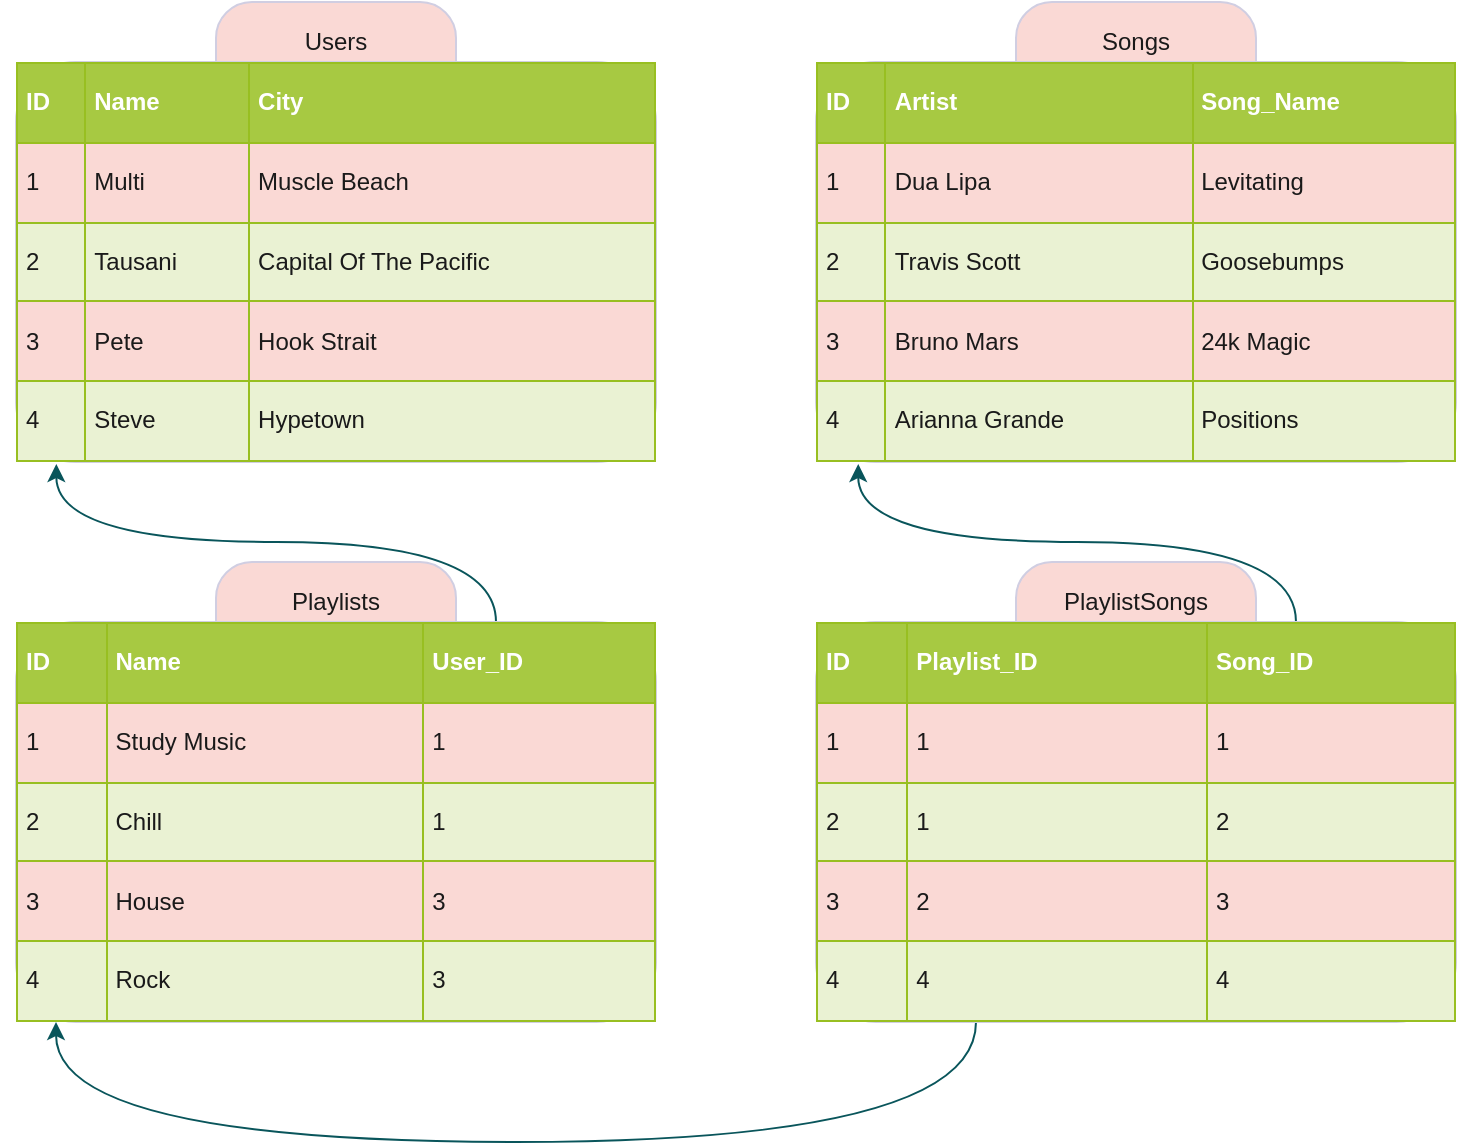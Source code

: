 <mxfile version="14.2.7" type="github"><diagram id="GhBBFHj8pjIFNZ3SBdmY" name="Page-1"><mxGraphModel dx="1350" dy="769" grid="1" gridSize="10" guides="1" tooltips="1" connect="1" arrows="1" fold="1" page="1" pageScale="1" pageWidth="827" pageHeight="1169" math="0" shadow="0"><root><mxCell id="0"/><mxCell id="1" parent="0"/><mxCell id="DSbJqfQUcooIbN3kQzYv-1" value="" style="whiteSpace=wrap;html=1;aspect=fixed;fillColor=#FAD9D5;strokeColor=#D0CEE2;fontColor=#1A1A1A;glass=0;rounded=1;" vertex="1" parent="1"><mxGeometry x="140" y="40" width="120" height="120" as="geometry"/></mxCell><mxCell id="DSbJqfQUcooIbN3kQzYv-2" value="Users" style="text;html=1;strokeColor=none;fillColor=none;align=center;verticalAlign=middle;whiteSpace=wrap;fontColor=#1A1A1A;rounded=1;" vertex="1" parent="1"><mxGeometry x="180" y="50" width="40" height="20" as="geometry"/></mxCell><mxCell id="DSbJqfQUcooIbN3kQzYv-25" style="edgeStyle=orthogonalEdgeStyle;curved=1;orthogonalLoop=1;jettySize=auto;html=1;exitX=0;exitY=1;exitDx=0;exitDy=0;strokeColor=#09555B;fontColor=#1A1A1A;" edge="1" parent="1" source="DSbJqfQUcooIbN3kQzYv-10"><mxGeometry relative="1" as="geometry"><mxPoint x="40" y="270" as="targetPoint"/></mxGeometry></mxCell><mxCell id="DSbJqfQUcooIbN3kQzYv-10" value="&lt;table border=&quot;1&quot; width=&quot;100%&quot; cellpadding=&quot;4&quot; style=&quot;width: 100% ; height: 100% ; border-collapse: collapse&quot;&gt;&lt;tbody&gt;&lt;tr style=&quot;background-color: #a7c942 ; color: #ffffff ; border: 1px solid #98bf21&quot;&gt;&lt;th align=&quot;left&quot;&gt;ID&lt;/th&gt;&lt;th align=&quot;left&quot;&gt;Name&lt;/th&gt;&lt;th align=&quot;left&quot;&gt;City&lt;br&gt;&lt;/th&gt;&lt;/tr&gt;&lt;tr style=&quot;border: 1px solid #98bf21&quot;&gt;&lt;td&gt;1&lt;/td&gt;&lt;td&gt;Multi&lt;/td&gt;&lt;td&gt;Muscle Beach&lt;/td&gt;&lt;/tr&gt;&lt;tr style=&quot;background-color: #eaf2d3 ; border: 1px solid #98bf21&quot;&gt;&lt;td&gt;2&lt;/td&gt;&lt;td&gt;Tausani&lt;/td&gt;&lt;td&gt;Capital Of The Pacific&lt;/td&gt;&lt;/tr&gt;&lt;tr style=&quot;border: 1px solid #98bf21&quot;&gt;&lt;td&gt;3&lt;/td&gt;&lt;td&gt;Pete&lt;/td&gt;&lt;td&gt;Hook Strait&lt;/td&gt;&lt;/tr&gt;&lt;tr style=&quot;background-color: #eaf2d3 ; border: 1px solid #98bf21&quot;&gt;&lt;td&gt;4&lt;/td&gt;&lt;td&gt;Steve&lt;/td&gt;&lt;td&gt;Hypetown&lt;/td&gt;&lt;/tr&gt;&lt;/tbody&gt;&lt;/table&gt;" style="text;html=1;strokeColor=#D0CEE2;fillColor=#FAD9D5;overflow=fill;fontColor=#1A1A1A;rounded=1;" vertex="1" parent="1"><mxGeometry x="40" y="70" width="320" height="200" as="geometry"/></mxCell><mxCell id="DSbJqfQUcooIbN3kQzYv-13" value="" style="whiteSpace=wrap;html=1;aspect=fixed;fillColor=#FAD9D5;strokeColor=#D0CEE2;fontColor=#1A1A1A;glass=0;rounded=1;" vertex="1" parent="1"><mxGeometry x="540" y="40" width="120" height="120" as="geometry"/></mxCell><mxCell id="DSbJqfQUcooIbN3kQzYv-14" value="Songs" style="text;html=1;strokeColor=none;fillColor=none;align=center;verticalAlign=middle;whiteSpace=wrap;fontColor=#1A1A1A;rounded=1;" vertex="1" parent="1"><mxGeometry x="580" y="50" width="40" height="20" as="geometry"/></mxCell><mxCell id="DSbJqfQUcooIbN3kQzYv-15" value="&lt;table border=&quot;1&quot; width=&quot;100%&quot; cellpadding=&quot;4&quot; style=&quot;width: 100% ; height: 100% ; border-collapse: collapse&quot;&gt;&lt;tbody&gt;&lt;tr style=&quot;background-color: #a7c942 ; color: #ffffff ; border: 1px solid #98bf21&quot;&gt;&lt;th align=&quot;left&quot;&gt;ID&lt;/th&gt;&lt;th align=&quot;left&quot;&gt;Artist&lt;/th&gt;&lt;th align=&quot;left&quot;&gt;Song_Name&lt;/th&gt;&lt;/tr&gt;&lt;tr style=&quot;border: 1px solid #98bf21&quot;&gt;&lt;td&gt;1&lt;/td&gt;&lt;td&gt;Dua Lipa&lt;/td&gt;&lt;td&gt;Levitating&lt;/td&gt;&lt;/tr&gt;&lt;tr style=&quot;background-color: #eaf2d3 ; border: 1px solid #98bf21&quot;&gt;&lt;td&gt;2&lt;/td&gt;&lt;td&gt;Travis Scott&lt;/td&gt;&lt;td&gt;Goosebumps&lt;/td&gt;&lt;/tr&gt;&lt;tr style=&quot;border: 1px solid #98bf21&quot;&gt;&lt;td&gt;3&lt;/td&gt;&lt;td&gt;Bruno Mars&lt;/td&gt;&lt;td&gt;24k Magic&lt;/td&gt;&lt;/tr&gt;&lt;tr style=&quot;background-color: #eaf2d3 ; border: 1px solid #98bf21&quot;&gt;&lt;td&gt;4&lt;/td&gt;&lt;td&gt;Arianna Grande&lt;/td&gt;&lt;td&gt;Positions&lt;/td&gt;&lt;/tr&gt;&lt;/tbody&gt;&lt;/table&gt;" style="text;html=1;strokeColor=#D0CEE2;fillColor=#FAD9D5;overflow=fill;fontColor=#1A1A1A;rounded=1;" vertex="1" parent="1"><mxGeometry x="440" y="70" width="320" height="200" as="geometry"/></mxCell><mxCell id="DSbJqfQUcooIbN3kQzYv-16" value="" style="whiteSpace=wrap;html=1;aspect=fixed;fillColor=#FAD9D5;strokeColor=#D0CEE2;fontColor=#1A1A1A;glass=0;rounded=1;" vertex="1" parent="1"><mxGeometry x="140" y="320" width="120" height="120" as="geometry"/></mxCell><mxCell id="DSbJqfQUcooIbN3kQzYv-17" value="Playlists" style="text;html=1;strokeColor=none;fillColor=none;align=center;verticalAlign=middle;whiteSpace=wrap;fontColor=#1A1A1A;rounded=1;" vertex="1" parent="1"><mxGeometry x="180" y="330" width="40" height="20" as="geometry"/></mxCell><mxCell id="DSbJqfQUcooIbN3kQzYv-26" style="edgeStyle=orthogonalEdgeStyle;curved=1;orthogonalLoop=1;jettySize=auto;html=1;exitX=0.75;exitY=0;exitDx=0;exitDy=0;entryX=0.063;entryY=1.005;entryDx=0;entryDy=0;entryPerimeter=0;strokeColor=#09555B;fontColor=#1A1A1A;" edge="1" parent="1" source="DSbJqfQUcooIbN3kQzYv-18" target="DSbJqfQUcooIbN3kQzYv-10"><mxGeometry relative="1" as="geometry"/></mxCell><mxCell id="DSbJqfQUcooIbN3kQzYv-18" value="&lt;table border=&quot;1&quot; width=&quot;100%&quot; cellpadding=&quot;4&quot; style=&quot;width: 100% ; height: 100% ; border-collapse: collapse&quot;&gt;&lt;tbody&gt;&lt;tr style=&quot;background-color: #a7c942 ; color: #ffffff ; border: 1px solid #98bf21&quot;&gt;&lt;th align=&quot;left&quot;&gt;ID&lt;/th&gt;&lt;th align=&quot;left&quot;&gt;Name&lt;/th&gt;&lt;th align=&quot;left&quot;&gt;User_ID&lt;/th&gt;&lt;/tr&gt;&lt;tr style=&quot;border: 1px solid #98bf21&quot;&gt;&lt;td&gt;1&lt;/td&gt;&lt;td&gt;Study Music&lt;/td&gt;&lt;td&gt;1&lt;/td&gt;&lt;/tr&gt;&lt;tr style=&quot;background-color: #eaf2d3 ; border: 1px solid #98bf21&quot;&gt;&lt;td&gt;2&lt;/td&gt;&lt;td&gt;Chill&lt;/td&gt;&lt;td&gt;1&lt;/td&gt;&lt;/tr&gt;&lt;tr style=&quot;border: 1px solid #98bf21&quot;&gt;&lt;td&gt;3&lt;/td&gt;&lt;td&gt;House&lt;/td&gt;&lt;td&gt;3&lt;/td&gt;&lt;/tr&gt;&lt;tr style=&quot;background-color: #eaf2d3 ; border: 1px solid #98bf21&quot;&gt;&lt;td&gt;4&lt;/td&gt;&lt;td&gt;Rock&lt;/td&gt;&lt;td&gt;3&lt;/td&gt;&lt;/tr&gt;&lt;/tbody&gt;&lt;/table&gt;" style="text;html=1;strokeColor=#D0CEE2;fillColor=#FAD9D5;overflow=fill;fontColor=#1A1A1A;rounded=1;" vertex="1" parent="1"><mxGeometry x="40" y="350" width="320" height="200" as="geometry"/></mxCell><mxCell id="DSbJqfQUcooIbN3kQzYv-19" value="" style="whiteSpace=wrap;html=1;aspect=fixed;fillColor=#FAD9D5;strokeColor=#D0CEE2;fontColor=#1A1A1A;glass=0;rounded=1;" vertex="1" parent="1"><mxGeometry x="540" y="320" width="120" height="120" as="geometry"/></mxCell><mxCell id="DSbJqfQUcooIbN3kQzYv-20" value="PlaylistSongs" style="text;html=1;strokeColor=none;fillColor=none;align=center;verticalAlign=middle;whiteSpace=wrap;fontColor=#1A1A1A;rounded=1;" vertex="1" parent="1"><mxGeometry x="580" y="330" width="40" height="20" as="geometry"/></mxCell><mxCell id="DSbJqfQUcooIbN3kQzYv-23" style="edgeStyle=orthogonalEdgeStyle;curved=1;orthogonalLoop=1;jettySize=auto;html=1;exitX=0.25;exitY=1;exitDx=0;exitDy=0;strokeColor=#09555B;fontColor=#1A1A1A;" edge="1" parent="1" source="DSbJqfQUcooIbN3kQzYv-21" target="DSbJqfQUcooIbN3kQzYv-18"><mxGeometry relative="1" as="geometry"><Array as="points"><mxPoint x="520" y="610"/><mxPoint x="60" y="610"/></Array></mxGeometry></mxCell><mxCell id="DSbJqfQUcooIbN3kQzYv-24" style="edgeStyle=orthogonalEdgeStyle;curved=1;orthogonalLoop=1;jettySize=auto;html=1;exitX=0.75;exitY=0;exitDx=0;exitDy=0;entryX=0.066;entryY=1.005;entryDx=0;entryDy=0;strokeColor=#09555B;fontColor=#1A1A1A;entryPerimeter=0;" edge="1" parent="1" source="DSbJqfQUcooIbN3kQzYv-21" target="DSbJqfQUcooIbN3kQzYv-15"><mxGeometry relative="1" as="geometry"/></mxCell><mxCell id="DSbJqfQUcooIbN3kQzYv-21" value="&lt;table border=&quot;1&quot; width=&quot;100%&quot; cellpadding=&quot;4&quot; style=&quot;width: 100% ; height: 100% ; border-collapse: collapse&quot;&gt;&lt;tbody&gt;&lt;tr style=&quot;background-color: #a7c942 ; color: #ffffff ; border: 1px solid #98bf21&quot;&gt;&lt;th align=&quot;left&quot;&gt;ID&lt;/th&gt;&lt;th align=&quot;left&quot;&gt;Playlist_ID&lt;/th&gt;&lt;th align=&quot;left&quot;&gt;Song_ID&lt;/th&gt;&lt;/tr&gt;&lt;tr style=&quot;border: 1px solid #98bf21&quot;&gt;&lt;td&gt;1&lt;/td&gt;&lt;td&gt;1&lt;/td&gt;&lt;td&gt;1&lt;/td&gt;&lt;/tr&gt;&lt;tr style=&quot;background-color: #eaf2d3 ; border: 1px solid #98bf21&quot;&gt;&lt;td&gt;2&lt;/td&gt;&lt;td&gt;1&lt;/td&gt;&lt;td&gt;2&lt;/td&gt;&lt;/tr&gt;&lt;tr style=&quot;border: 1px solid #98bf21&quot;&gt;&lt;td&gt;3&lt;/td&gt;&lt;td&gt;2&lt;/td&gt;&lt;td&gt;3&lt;/td&gt;&lt;/tr&gt;&lt;tr style=&quot;background-color: #eaf2d3 ; border: 1px solid #98bf21&quot;&gt;&lt;td&gt;4&lt;/td&gt;&lt;td&gt;4&lt;/td&gt;&lt;td&gt;4&lt;/td&gt;&lt;/tr&gt;&lt;/tbody&gt;&lt;/table&gt;" style="text;html=1;strokeColor=#D0CEE2;fillColor=#FAD9D5;overflow=fill;fontColor=#1A1A1A;rounded=1;" vertex="1" parent="1"><mxGeometry x="440" y="350" width="320" height="200" as="geometry"/></mxCell></root></mxGraphModel></diagram></mxfile>